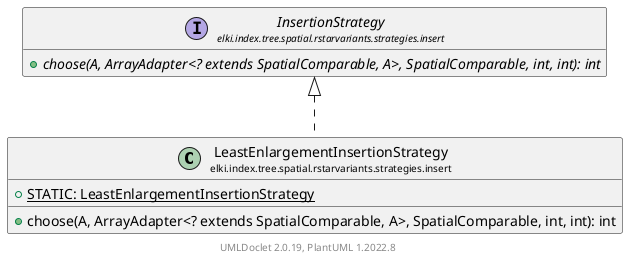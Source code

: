 @startuml
    remove .*\.(Instance|Par|Parameterizer|Factory)$
    set namespaceSeparator none
    hide empty fields
    hide empty methods

    class "<size:14>LeastEnlargementInsertionStrategy\n<size:10>elki.index.tree.spatial.rstarvariants.strategies.insert" as elki.index.tree.spatial.rstarvariants.strategies.insert.LeastEnlargementInsertionStrategy [[LeastEnlargementInsertionStrategy.html]] {
        {static} +STATIC: LeastEnlargementInsertionStrategy
        +choose(A, ArrayAdapter<? extends SpatialComparable, A>, SpatialComparable, int, int): int
    }

    interface "<size:14>InsertionStrategy\n<size:10>elki.index.tree.spatial.rstarvariants.strategies.insert" as elki.index.tree.spatial.rstarvariants.strategies.insert.InsertionStrategy [[InsertionStrategy.html]] {
        {abstract} +choose(A, ArrayAdapter<? extends SpatialComparable, A>, SpatialComparable, int, int): int
    }
    class "<size:14>LeastEnlargementInsertionStrategy.Par\n<size:10>elki.index.tree.spatial.rstarvariants.strategies.insert" as elki.index.tree.spatial.rstarvariants.strategies.insert.LeastEnlargementInsertionStrategy.Par [[LeastEnlargementInsertionStrategy.Par.html]]

    elki.index.tree.spatial.rstarvariants.strategies.insert.InsertionStrategy <|.. elki.index.tree.spatial.rstarvariants.strategies.insert.LeastEnlargementInsertionStrategy
    elki.index.tree.spatial.rstarvariants.strategies.insert.LeastEnlargementInsertionStrategy +-- elki.index.tree.spatial.rstarvariants.strategies.insert.LeastEnlargementInsertionStrategy.Par

    center footer UMLDoclet 2.0.19, PlantUML 1.2022.8
@enduml
